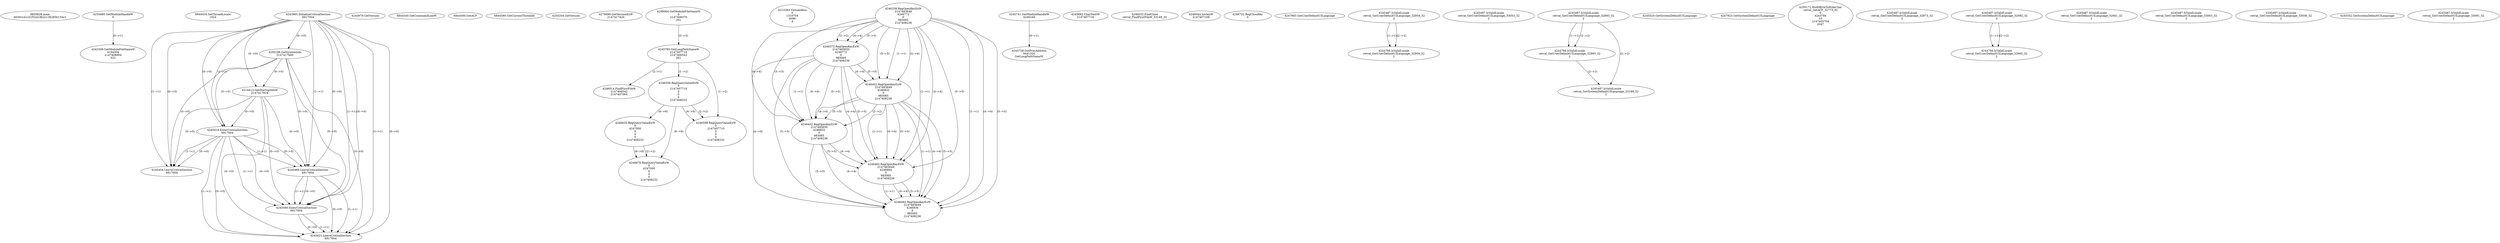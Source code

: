// Global SCDG with merge call
digraph {
	0 [label="6850628.main
0030cc41c31f32418b2c136285b154c1"]
	1 [label="4254480.GetModuleHandleW
0"]
	2 [label="6844434.SetThreadLocale
1024"]
	3 [label="4243965.InitializeCriticalSection
6917004"]
	4 [label="4243979.GetVersion
"]
	5 [label="4250188.GetSystemInfo
2147417660"]
	3 -> 5 [label="(0-->0)"]
	6 [label="6844540.GetCommandLineW
"]
	7 [label="4214413.GetStartupInfoW
2147417624"]
	3 -> 7 [label="(0-->0)"]
	5 -> 7 [label="(0-->0)"]
	8 [label="6844560.GetACP
"]
	9 [label="6844580.GetCurrentThreadId
"]
	10 [label="4250204.GetVersion
"]
	11 [label="4276690.GetVersionExW
2147417420"]
	12 [label="4243306.GetModuleFileNameW
4194304
2147408904
522"]
	1 -> 12 [label="(0-->1)"]
	13 [label="4248064.GetModuleFileNameW
0
2147408370
261"]
	14 [label="4215383.VirtualAlloc
0
1310704
4096
4"]
	15 [label="4246338.RegOpenKeyExW
2147483649
4246772
0
983065
2147408236"]
	16 [label="4246372.RegOpenKeyExW
2147483650
4246772
0
983065
2147408236"]
	15 -> 16 [label="(2-->2)"]
	15 -> 16 [label="(4-->4)"]
	15 -> 16 [label="(5-->5)"]
	17 [label="4246402.RegOpenKeyExW
2147483649
4246832
0
983065
2147408236"]
	15 -> 17 [label="(1-->1)"]
	15 -> 17 [label="(4-->4)"]
	16 -> 17 [label="(4-->4)"]
	15 -> 17 [label="(5-->5)"]
	16 -> 17 [label="(5-->5)"]
	18 [label="4245741.GetModuleHandleW
4246160"]
	19 [label="4245758.GetProcAddress
9441320
GetLongPathNameW"]
	18 -> 19 [label="(0-->1)"]
	20 [label="4245785.GetLongPathNameW
2147407710
2147406542
261"]
	13 -> 20 [label="(3-->3)"]
	21 [label="4245683.CharNextW
2147407716"]
	22 [label="4246014.FindFirstFileW
2147406542
2147407064"]
	20 -> 22 [label="(2-->1)"]
	23 [label="4246032.FindClose
retval_FindFirstFileW_33149_32"]
	24 [label="4246044.lstrlenW
2147407108"]
	25 [label="4246556.RegQueryValueExW
0
2147407710
0
0
0
2147408232"]
	20 -> 25 [label="(1-->2)"]
	26 [label="4246599.RegQueryValueExW
0
2147407710
0
0
0
2147408232"]
	20 -> 26 [label="(1-->2)"]
	25 -> 26 [label="(2-->2)"]
	25 -> 26 [label="(6-->6)"]
	27 [label="4246722.RegCloseKey
0"]
	28 [label="4247883.GetUserDefaultUILanguage
"]
	29 [label="4245418.EnterCriticalSection
6917004"]
	3 -> 29 [label="(1-->1)"]
	3 -> 29 [label="(0-->0)"]
	5 -> 29 [label="(0-->0)"]
	7 -> 29 [label="(0-->0)"]
	30 [label="4245454.LeaveCriticalSection
6917004"]
	3 -> 30 [label="(1-->1)"]
	29 -> 30 [label="(1-->1)"]
	3 -> 30 [label="(0-->0)"]
	5 -> 30 [label="(0-->0)"]
	7 -> 30 [label="(0-->0)"]
	29 -> 30 [label="(0-->0)"]
	31 [label="4246635.RegQueryValueExW
0
4247000
0
0
0
2147408232"]
	25 -> 31 [label="(6-->6)"]
	32 [label="4245469.LeaveCriticalSection
6917004"]
	3 -> 32 [label="(1-->1)"]
	29 -> 32 [label="(1-->1)"]
	3 -> 32 [label="(0-->0)"]
	5 -> 32 [label="(0-->0)"]
	7 -> 32 [label="(0-->0)"]
	29 -> 32 [label="(0-->0)"]
	33 [label="4245487.IsValidLocale
retval_GetUserDefaultUILanguage_32954_32
2"]
	34 [label="4244766.IsValidLocale
retval_GetUserDefaultUILanguage_32954_32
2"]
	33 -> 34 [label="(1-->1)"]
	33 -> 34 [label="(2-->2)"]
	35 [label="4246432.RegOpenKeyExW
2147483650
4246832
0
983065
2147408236"]
	16 -> 35 [label="(1-->1)"]
	17 -> 35 [label="(2-->2)"]
	15 -> 35 [label="(4-->4)"]
	16 -> 35 [label="(4-->4)"]
	17 -> 35 [label="(4-->4)"]
	15 -> 35 [label="(5-->5)"]
	16 -> 35 [label="(5-->5)"]
	17 -> 35 [label="(5-->5)"]
	36 [label="4246462.RegOpenKeyExW
2147483649
4246884
0
983065
2147408236"]
	15 -> 36 [label="(1-->1)"]
	17 -> 36 [label="(1-->1)"]
	15 -> 36 [label="(4-->4)"]
	16 -> 36 [label="(4-->4)"]
	17 -> 36 [label="(4-->4)"]
	35 -> 36 [label="(4-->4)"]
	15 -> 36 [label="(5-->5)"]
	16 -> 36 [label="(5-->5)"]
	17 -> 36 [label="(5-->5)"]
	35 -> 36 [label="(5-->5)"]
	37 [label="4246676.RegQueryValueExW
0
4247000
0
0
0
2147408232"]
	31 -> 37 [label="(2-->2)"]
	25 -> 37 [label="(6-->6)"]
	31 -> 37 [label="(6-->6)"]
	38 [label="4245487.IsValidLocale
retval_GetUserDefaultUILanguage_33053_32
2"]
	39 [label="4246492.RegOpenKeyExW
2147483649
4246936
0
983065
2147408236"]
	15 -> 39 [label="(1-->1)"]
	17 -> 39 [label="(1-->1)"]
	36 -> 39 [label="(1-->1)"]
	15 -> 39 [label="(4-->4)"]
	16 -> 39 [label="(4-->4)"]
	17 -> 39 [label="(4-->4)"]
	35 -> 39 [label="(4-->4)"]
	36 -> 39 [label="(4-->4)"]
	15 -> 39 [label="(5-->5)"]
	16 -> 39 [label="(5-->5)"]
	17 -> 39 [label="(5-->5)"]
	35 -> 39 [label="(5-->5)"]
	36 -> 39 [label="(5-->5)"]
	40 [label="4245487.IsValidLocale
retval_GetUserDefaultUILanguage_32893_32
2"]
	41 [label="4244766.IsValidLocale
retval_GetUserDefaultUILanguage_32893_32
2"]
	40 -> 41 [label="(1-->1)"]
	40 -> 41 [label="(2-->2)"]
	42 [label="4245525.GetSystemDefaultUILanguage
"]
	43 [label="4245580.EnterCriticalSection
6917004"]
	3 -> 43 [label="(1-->1)"]
	29 -> 43 [label="(1-->1)"]
	32 -> 43 [label="(1-->1)"]
	3 -> 43 [label="(0-->0)"]
	5 -> 43 [label="(0-->0)"]
	7 -> 43 [label="(0-->0)"]
	29 -> 43 [label="(0-->0)"]
	32 -> 43 [label="(0-->0)"]
	44 [label="4245621.LeaveCriticalSection
6917004"]
	3 -> 44 [label="(1-->1)"]
	29 -> 44 [label="(1-->1)"]
	32 -> 44 [label="(1-->1)"]
	43 -> 44 [label="(1-->1)"]
	3 -> 44 [label="(0-->0)"]
	5 -> 44 [label="(0-->0)"]
	7 -> 44 [label="(0-->0)"]
	29 -> 44 [label="(0-->0)"]
	32 -> 44 [label="(0-->0)"]
	43 -> 44 [label="(0-->0)"]
	45 [label="4247923.GetSystemDefaultUILanguage
"]
	46 [label="4245487.IsValidLocale
retval_GetSystemDefaultUILanguage_33189_32
2"]
	40 -> 46 [label="(2-->2)"]
	41 -> 46 [label="(2-->2)"]
	47 [label="4250171.MultiByteToWideChar
retval_GetACP_32773_32
0
4243784
10
2147403704
2047"]
	48 [label="4245487.IsValidLocale
retval_GetUserDefaultUILanguage_32873_32
2"]
	49 [label="4245487.IsValidLocale
retval_GetUserDefaultUILanguage_32992_32
2"]
	50 [label="4245487.IsValidLocale
retval_GetUserDefaultUILanguage_32941_32
2"]
	51 [label="4245487.IsValidLocale
retval_GetUserDefaultUILanguage_33003_32
2"]
	52 [label="4245487.IsValidLocale
retval_GetUserDefaultUILanguage_33036_32
2"]
	53 [label="4244766.IsValidLocale
retval_GetUserDefaultUILanguage_32992_32
2"]
	49 -> 53 [label="(1-->1)"]
	49 -> 53 [label="(2-->2)"]
	54 [label="4245552.GetSystemDefaultUILanguage
"]
	55 [label="4245487.IsValidLocale
retval_GetUserDefaultUILanguage_33091_32
2"]
}
